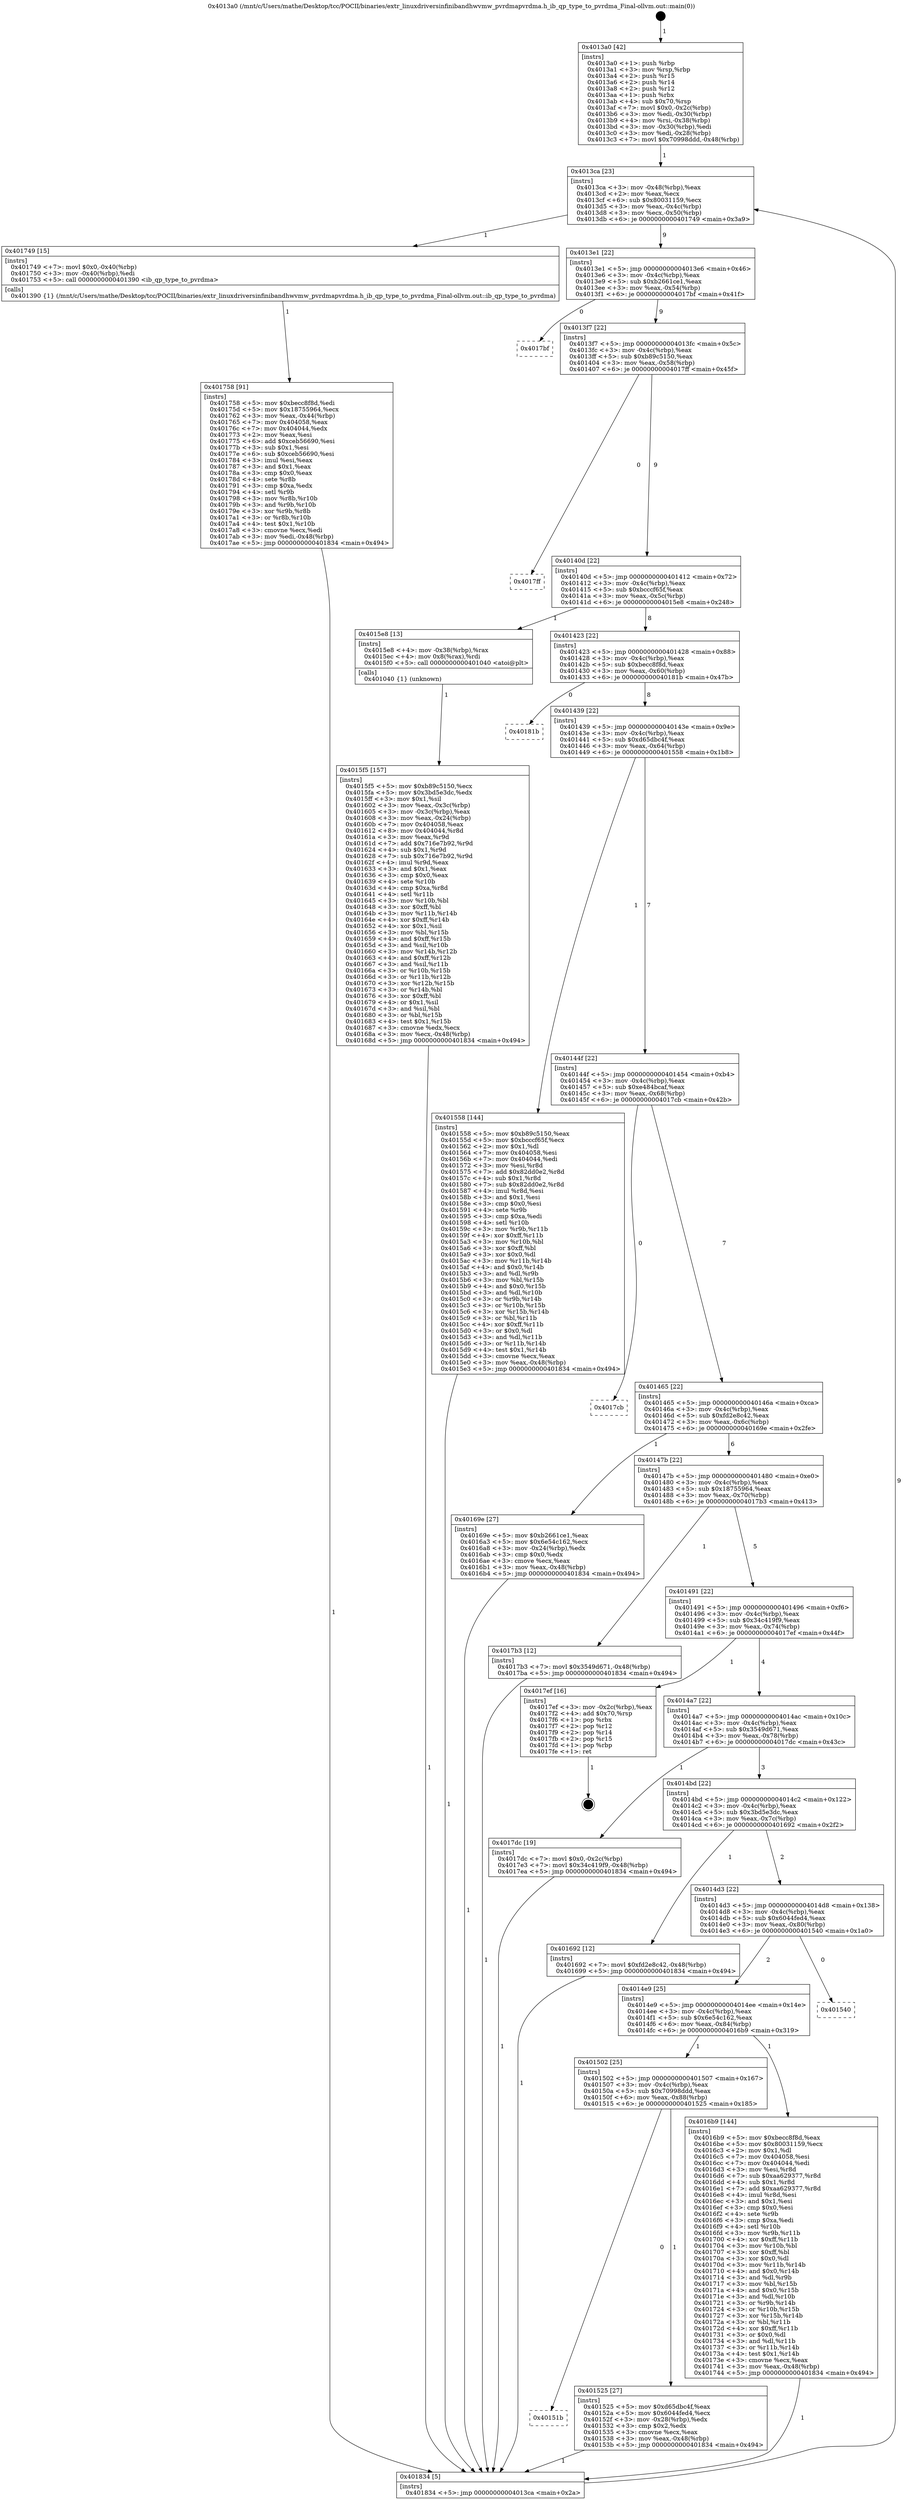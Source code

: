 digraph "0x4013a0" {
  label = "0x4013a0 (/mnt/c/Users/mathe/Desktop/tcc/POCII/binaries/extr_linuxdriversinfinibandhwvmw_pvrdmapvrdma.h_ib_qp_type_to_pvrdma_Final-ollvm.out::main(0))"
  labelloc = "t"
  node[shape=record]

  Entry [label="",width=0.3,height=0.3,shape=circle,fillcolor=black,style=filled]
  "0x4013ca" [label="{
     0x4013ca [23]\l
     | [instrs]\l
     &nbsp;&nbsp;0x4013ca \<+3\>: mov -0x48(%rbp),%eax\l
     &nbsp;&nbsp;0x4013cd \<+2\>: mov %eax,%ecx\l
     &nbsp;&nbsp;0x4013cf \<+6\>: sub $0x80031159,%ecx\l
     &nbsp;&nbsp;0x4013d5 \<+3\>: mov %eax,-0x4c(%rbp)\l
     &nbsp;&nbsp;0x4013d8 \<+3\>: mov %ecx,-0x50(%rbp)\l
     &nbsp;&nbsp;0x4013db \<+6\>: je 0000000000401749 \<main+0x3a9\>\l
  }"]
  "0x401749" [label="{
     0x401749 [15]\l
     | [instrs]\l
     &nbsp;&nbsp;0x401749 \<+7\>: movl $0x0,-0x40(%rbp)\l
     &nbsp;&nbsp;0x401750 \<+3\>: mov -0x40(%rbp),%edi\l
     &nbsp;&nbsp;0x401753 \<+5\>: call 0000000000401390 \<ib_qp_type_to_pvrdma\>\l
     | [calls]\l
     &nbsp;&nbsp;0x401390 \{1\} (/mnt/c/Users/mathe/Desktop/tcc/POCII/binaries/extr_linuxdriversinfinibandhwvmw_pvrdmapvrdma.h_ib_qp_type_to_pvrdma_Final-ollvm.out::ib_qp_type_to_pvrdma)\l
  }"]
  "0x4013e1" [label="{
     0x4013e1 [22]\l
     | [instrs]\l
     &nbsp;&nbsp;0x4013e1 \<+5\>: jmp 00000000004013e6 \<main+0x46\>\l
     &nbsp;&nbsp;0x4013e6 \<+3\>: mov -0x4c(%rbp),%eax\l
     &nbsp;&nbsp;0x4013e9 \<+5\>: sub $0xb2661ce1,%eax\l
     &nbsp;&nbsp;0x4013ee \<+3\>: mov %eax,-0x54(%rbp)\l
     &nbsp;&nbsp;0x4013f1 \<+6\>: je 00000000004017bf \<main+0x41f\>\l
  }"]
  Exit [label="",width=0.3,height=0.3,shape=circle,fillcolor=black,style=filled,peripheries=2]
  "0x4017bf" [label="{
     0x4017bf\l
  }", style=dashed]
  "0x4013f7" [label="{
     0x4013f7 [22]\l
     | [instrs]\l
     &nbsp;&nbsp;0x4013f7 \<+5\>: jmp 00000000004013fc \<main+0x5c\>\l
     &nbsp;&nbsp;0x4013fc \<+3\>: mov -0x4c(%rbp),%eax\l
     &nbsp;&nbsp;0x4013ff \<+5\>: sub $0xb89c5150,%eax\l
     &nbsp;&nbsp;0x401404 \<+3\>: mov %eax,-0x58(%rbp)\l
     &nbsp;&nbsp;0x401407 \<+6\>: je 00000000004017ff \<main+0x45f\>\l
  }"]
  "0x401758" [label="{
     0x401758 [91]\l
     | [instrs]\l
     &nbsp;&nbsp;0x401758 \<+5\>: mov $0xbecc8f8d,%edi\l
     &nbsp;&nbsp;0x40175d \<+5\>: mov $0x18755964,%ecx\l
     &nbsp;&nbsp;0x401762 \<+3\>: mov %eax,-0x44(%rbp)\l
     &nbsp;&nbsp;0x401765 \<+7\>: mov 0x404058,%eax\l
     &nbsp;&nbsp;0x40176c \<+7\>: mov 0x404044,%edx\l
     &nbsp;&nbsp;0x401773 \<+2\>: mov %eax,%esi\l
     &nbsp;&nbsp;0x401775 \<+6\>: add $0xceb56690,%esi\l
     &nbsp;&nbsp;0x40177b \<+3\>: sub $0x1,%esi\l
     &nbsp;&nbsp;0x40177e \<+6\>: sub $0xceb56690,%esi\l
     &nbsp;&nbsp;0x401784 \<+3\>: imul %esi,%eax\l
     &nbsp;&nbsp;0x401787 \<+3\>: and $0x1,%eax\l
     &nbsp;&nbsp;0x40178a \<+3\>: cmp $0x0,%eax\l
     &nbsp;&nbsp;0x40178d \<+4\>: sete %r8b\l
     &nbsp;&nbsp;0x401791 \<+3\>: cmp $0xa,%edx\l
     &nbsp;&nbsp;0x401794 \<+4\>: setl %r9b\l
     &nbsp;&nbsp;0x401798 \<+3\>: mov %r8b,%r10b\l
     &nbsp;&nbsp;0x40179b \<+3\>: and %r9b,%r10b\l
     &nbsp;&nbsp;0x40179e \<+3\>: xor %r9b,%r8b\l
     &nbsp;&nbsp;0x4017a1 \<+3\>: or %r8b,%r10b\l
     &nbsp;&nbsp;0x4017a4 \<+4\>: test $0x1,%r10b\l
     &nbsp;&nbsp;0x4017a8 \<+3\>: cmovne %ecx,%edi\l
     &nbsp;&nbsp;0x4017ab \<+3\>: mov %edi,-0x48(%rbp)\l
     &nbsp;&nbsp;0x4017ae \<+5\>: jmp 0000000000401834 \<main+0x494\>\l
  }"]
  "0x4017ff" [label="{
     0x4017ff\l
  }", style=dashed]
  "0x40140d" [label="{
     0x40140d [22]\l
     | [instrs]\l
     &nbsp;&nbsp;0x40140d \<+5\>: jmp 0000000000401412 \<main+0x72\>\l
     &nbsp;&nbsp;0x401412 \<+3\>: mov -0x4c(%rbp),%eax\l
     &nbsp;&nbsp;0x401415 \<+5\>: sub $0xbcccf65f,%eax\l
     &nbsp;&nbsp;0x40141a \<+3\>: mov %eax,-0x5c(%rbp)\l
     &nbsp;&nbsp;0x40141d \<+6\>: je 00000000004015e8 \<main+0x248\>\l
  }"]
  "0x4015f5" [label="{
     0x4015f5 [157]\l
     | [instrs]\l
     &nbsp;&nbsp;0x4015f5 \<+5\>: mov $0xb89c5150,%ecx\l
     &nbsp;&nbsp;0x4015fa \<+5\>: mov $0x3bd5e3dc,%edx\l
     &nbsp;&nbsp;0x4015ff \<+3\>: mov $0x1,%sil\l
     &nbsp;&nbsp;0x401602 \<+3\>: mov %eax,-0x3c(%rbp)\l
     &nbsp;&nbsp;0x401605 \<+3\>: mov -0x3c(%rbp),%eax\l
     &nbsp;&nbsp;0x401608 \<+3\>: mov %eax,-0x24(%rbp)\l
     &nbsp;&nbsp;0x40160b \<+7\>: mov 0x404058,%eax\l
     &nbsp;&nbsp;0x401612 \<+8\>: mov 0x404044,%r8d\l
     &nbsp;&nbsp;0x40161a \<+3\>: mov %eax,%r9d\l
     &nbsp;&nbsp;0x40161d \<+7\>: add $0x716e7b92,%r9d\l
     &nbsp;&nbsp;0x401624 \<+4\>: sub $0x1,%r9d\l
     &nbsp;&nbsp;0x401628 \<+7\>: sub $0x716e7b92,%r9d\l
     &nbsp;&nbsp;0x40162f \<+4\>: imul %r9d,%eax\l
     &nbsp;&nbsp;0x401633 \<+3\>: and $0x1,%eax\l
     &nbsp;&nbsp;0x401636 \<+3\>: cmp $0x0,%eax\l
     &nbsp;&nbsp;0x401639 \<+4\>: sete %r10b\l
     &nbsp;&nbsp;0x40163d \<+4\>: cmp $0xa,%r8d\l
     &nbsp;&nbsp;0x401641 \<+4\>: setl %r11b\l
     &nbsp;&nbsp;0x401645 \<+3\>: mov %r10b,%bl\l
     &nbsp;&nbsp;0x401648 \<+3\>: xor $0xff,%bl\l
     &nbsp;&nbsp;0x40164b \<+3\>: mov %r11b,%r14b\l
     &nbsp;&nbsp;0x40164e \<+4\>: xor $0xff,%r14b\l
     &nbsp;&nbsp;0x401652 \<+4\>: xor $0x1,%sil\l
     &nbsp;&nbsp;0x401656 \<+3\>: mov %bl,%r15b\l
     &nbsp;&nbsp;0x401659 \<+4\>: and $0xff,%r15b\l
     &nbsp;&nbsp;0x40165d \<+3\>: and %sil,%r10b\l
     &nbsp;&nbsp;0x401660 \<+3\>: mov %r14b,%r12b\l
     &nbsp;&nbsp;0x401663 \<+4\>: and $0xff,%r12b\l
     &nbsp;&nbsp;0x401667 \<+3\>: and %sil,%r11b\l
     &nbsp;&nbsp;0x40166a \<+3\>: or %r10b,%r15b\l
     &nbsp;&nbsp;0x40166d \<+3\>: or %r11b,%r12b\l
     &nbsp;&nbsp;0x401670 \<+3\>: xor %r12b,%r15b\l
     &nbsp;&nbsp;0x401673 \<+3\>: or %r14b,%bl\l
     &nbsp;&nbsp;0x401676 \<+3\>: xor $0xff,%bl\l
     &nbsp;&nbsp;0x401679 \<+4\>: or $0x1,%sil\l
     &nbsp;&nbsp;0x40167d \<+3\>: and %sil,%bl\l
     &nbsp;&nbsp;0x401680 \<+3\>: or %bl,%r15b\l
     &nbsp;&nbsp;0x401683 \<+4\>: test $0x1,%r15b\l
     &nbsp;&nbsp;0x401687 \<+3\>: cmovne %edx,%ecx\l
     &nbsp;&nbsp;0x40168a \<+3\>: mov %ecx,-0x48(%rbp)\l
     &nbsp;&nbsp;0x40168d \<+5\>: jmp 0000000000401834 \<main+0x494\>\l
  }"]
  "0x4015e8" [label="{
     0x4015e8 [13]\l
     | [instrs]\l
     &nbsp;&nbsp;0x4015e8 \<+4\>: mov -0x38(%rbp),%rax\l
     &nbsp;&nbsp;0x4015ec \<+4\>: mov 0x8(%rax),%rdi\l
     &nbsp;&nbsp;0x4015f0 \<+5\>: call 0000000000401040 \<atoi@plt\>\l
     | [calls]\l
     &nbsp;&nbsp;0x401040 \{1\} (unknown)\l
  }"]
  "0x401423" [label="{
     0x401423 [22]\l
     | [instrs]\l
     &nbsp;&nbsp;0x401423 \<+5\>: jmp 0000000000401428 \<main+0x88\>\l
     &nbsp;&nbsp;0x401428 \<+3\>: mov -0x4c(%rbp),%eax\l
     &nbsp;&nbsp;0x40142b \<+5\>: sub $0xbecc8f8d,%eax\l
     &nbsp;&nbsp;0x401430 \<+3\>: mov %eax,-0x60(%rbp)\l
     &nbsp;&nbsp;0x401433 \<+6\>: je 000000000040181b \<main+0x47b\>\l
  }"]
  "0x4013a0" [label="{
     0x4013a0 [42]\l
     | [instrs]\l
     &nbsp;&nbsp;0x4013a0 \<+1\>: push %rbp\l
     &nbsp;&nbsp;0x4013a1 \<+3\>: mov %rsp,%rbp\l
     &nbsp;&nbsp;0x4013a4 \<+2\>: push %r15\l
     &nbsp;&nbsp;0x4013a6 \<+2\>: push %r14\l
     &nbsp;&nbsp;0x4013a8 \<+2\>: push %r12\l
     &nbsp;&nbsp;0x4013aa \<+1\>: push %rbx\l
     &nbsp;&nbsp;0x4013ab \<+4\>: sub $0x70,%rsp\l
     &nbsp;&nbsp;0x4013af \<+7\>: movl $0x0,-0x2c(%rbp)\l
     &nbsp;&nbsp;0x4013b6 \<+3\>: mov %edi,-0x30(%rbp)\l
     &nbsp;&nbsp;0x4013b9 \<+4\>: mov %rsi,-0x38(%rbp)\l
     &nbsp;&nbsp;0x4013bd \<+3\>: mov -0x30(%rbp),%edi\l
     &nbsp;&nbsp;0x4013c0 \<+3\>: mov %edi,-0x28(%rbp)\l
     &nbsp;&nbsp;0x4013c3 \<+7\>: movl $0x70998ddd,-0x48(%rbp)\l
  }"]
  "0x40181b" [label="{
     0x40181b\l
  }", style=dashed]
  "0x401439" [label="{
     0x401439 [22]\l
     | [instrs]\l
     &nbsp;&nbsp;0x401439 \<+5\>: jmp 000000000040143e \<main+0x9e\>\l
     &nbsp;&nbsp;0x40143e \<+3\>: mov -0x4c(%rbp),%eax\l
     &nbsp;&nbsp;0x401441 \<+5\>: sub $0xd65dbc4f,%eax\l
     &nbsp;&nbsp;0x401446 \<+3\>: mov %eax,-0x64(%rbp)\l
     &nbsp;&nbsp;0x401449 \<+6\>: je 0000000000401558 \<main+0x1b8\>\l
  }"]
  "0x401834" [label="{
     0x401834 [5]\l
     | [instrs]\l
     &nbsp;&nbsp;0x401834 \<+5\>: jmp 00000000004013ca \<main+0x2a\>\l
  }"]
  "0x401558" [label="{
     0x401558 [144]\l
     | [instrs]\l
     &nbsp;&nbsp;0x401558 \<+5\>: mov $0xb89c5150,%eax\l
     &nbsp;&nbsp;0x40155d \<+5\>: mov $0xbcccf65f,%ecx\l
     &nbsp;&nbsp;0x401562 \<+2\>: mov $0x1,%dl\l
     &nbsp;&nbsp;0x401564 \<+7\>: mov 0x404058,%esi\l
     &nbsp;&nbsp;0x40156b \<+7\>: mov 0x404044,%edi\l
     &nbsp;&nbsp;0x401572 \<+3\>: mov %esi,%r8d\l
     &nbsp;&nbsp;0x401575 \<+7\>: add $0x82dd0e2,%r8d\l
     &nbsp;&nbsp;0x40157c \<+4\>: sub $0x1,%r8d\l
     &nbsp;&nbsp;0x401580 \<+7\>: sub $0x82dd0e2,%r8d\l
     &nbsp;&nbsp;0x401587 \<+4\>: imul %r8d,%esi\l
     &nbsp;&nbsp;0x40158b \<+3\>: and $0x1,%esi\l
     &nbsp;&nbsp;0x40158e \<+3\>: cmp $0x0,%esi\l
     &nbsp;&nbsp;0x401591 \<+4\>: sete %r9b\l
     &nbsp;&nbsp;0x401595 \<+3\>: cmp $0xa,%edi\l
     &nbsp;&nbsp;0x401598 \<+4\>: setl %r10b\l
     &nbsp;&nbsp;0x40159c \<+3\>: mov %r9b,%r11b\l
     &nbsp;&nbsp;0x40159f \<+4\>: xor $0xff,%r11b\l
     &nbsp;&nbsp;0x4015a3 \<+3\>: mov %r10b,%bl\l
     &nbsp;&nbsp;0x4015a6 \<+3\>: xor $0xff,%bl\l
     &nbsp;&nbsp;0x4015a9 \<+3\>: xor $0x0,%dl\l
     &nbsp;&nbsp;0x4015ac \<+3\>: mov %r11b,%r14b\l
     &nbsp;&nbsp;0x4015af \<+4\>: and $0x0,%r14b\l
     &nbsp;&nbsp;0x4015b3 \<+3\>: and %dl,%r9b\l
     &nbsp;&nbsp;0x4015b6 \<+3\>: mov %bl,%r15b\l
     &nbsp;&nbsp;0x4015b9 \<+4\>: and $0x0,%r15b\l
     &nbsp;&nbsp;0x4015bd \<+3\>: and %dl,%r10b\l
     &nbsp;&nbsp;0x4015c0 \<+3\>: or %r9b,%r14b\l
     &nbsp;&nbsp;0x4015c3 \<+3\>: or %r10b,%r15b\l
     &nbsp;&nbsp;0x4015c6 \<+3\>: xor %r15b,%r14b\l
     &nbsp;&nbsp;0x4015c9 \<+3\>: or %bl,%r11b\l
     &nbsp;&nbsp;0x4015cc \<+4\>: xor $0xff,%r11b\l
     &nbsp;&nbsp;0x4015d0 \<+3\>: or $0x0,%dl\l
     &nbsp;&nbsp;0x4015d3 \<+3\>: and %dl,%r11b\l
     &nbsp;&nbsp;0x4015d6 \<+3\>: or %r11b,%r14b\l
     &nbsp;&nbsp;0x4015d9 \<+4\>: test $0x1,%r14b\l
     &nbsp;&nbsp;0x4015dd \<+3\>: cmovne %ecx,%eax\l
     &nbsp;&nbsp;0x4015e0 \<+3\>: mov %eax,-0x48(%rbp)\l
     &nbsp;&nbsp;0x4015e3 \<+5\>: jmp 0000000000401834 \<main+0x494\>\l
  }"]
  "0x40144f" [label="{
     0x40144f [22]\l
     | [instrs]\l
     &nbsp;&nbsp;0x40144f \<+5\>: jmp 0000000000401454 \<main+0xb4\>\l
     &nbsp;&nbsp;0x401454 \<+3\>: mov -0x4c(%rbp),%eax\l
     &nbsp;&nbsp;0x401457 \<+5\>: sub $0xe484bcaf,%eax\l
     &nbsp;&nbsp;0x40145c \<+3\>: mov %eax,-0x68(%rbp)\l
     &nbsp;&nbsp;0x40145f \<+6\>: je 00000000004017cb \<main+0x42b\>\l
  }"]
  "0x40151b" [label="{
     0x40151b\l
  }", style=dashed]
  "0x4017cb" [label="{
     0x4017cb\l
  }", style=dashed]
  "0x401465" [label="{
     0x401465 [22]\l
     | [instrs]\l
     &nbsp;&nbsp;0x401465 \<+5\>: jmp 000000000040146a \<main+0xca\>\l
     &nbsp;&nbsp;0x40146a \<+3\>: mov -0x4c(%rbp),%eax\l
     &nbsp;&nbsp;0x40146d \<+5\>: sub $0xfd2e8c42,%eax\l
     &nbsp;&nbsp;0x401472 \<+3\>: mov %eax,-0x6c(%rbp)\l
     &nbsp;&nbsp;0x401475 \<+6\>: je 000000000040169e \<main+0x2fe\>\l
  }"]
  "0x401525" [label="{
     0x401525 [27]\l
     | [instrs]\l
     &nbsp;&nbsp;0x401525 \<+5\>: mov $0xd65dbc4f,%eax\l
     &nbsp;&nbsp;0x40152a \<+5\>: mov $0x6044fed4,%ecx\l
     &nbsp;&nbsp;0x40152f \<+3\>: mov -0x28(%rbp),%edx\l
     &nbsp;&nbsp;0x401532 \<+3\>: cmp $0x2,%edx\l
     &nbsp;&nbsp;0x401535 \<+3\>: cmovne %ecx,%eax\l
     &nbsp;&nbsp;0x401538 \<+3\>: mov %eax,-0x48(%rbp)\l
     &nbsp;&nbsp;0x40153b \<+5\>: jmp 0000000000401834 \<main+0x494\>\l
  }"]
  "0x40169e" [label="{
     0x40169e [27]\l
     | [instrs]\l
     &nbsp;&nbsp;0x40169e \<+5\>: mov $0xb2661ce1,%eax\l
     &nbsp;&nbsp;0x4016a3 \<+5\>: mov $0x6e54c162,%ecx\l
     &nbsp;&nbsp;0x4016a8 \<+3\>: mov -0x24(%rbp),%edx\l
     &nbsp;&nbsp;0x4016ab \<+3\>: cmp $0x0,%edx\l
     &nbsp;&nbsp;0x4016ae \<+3\>: cmove %ecx,%eax\l
     &nbsp;&nbsp;0x4016b1 \<+3\>: mov %eax,-0x48(%rbp)\l
     &nbsp;&nbsp;0x4016b4 \<+5\>: jmp 0000000000401834 \<main+0x494\>\l
  }"]
  "0x40147b" [label="{
     0x40147b [22]\l
     | [instrs]\l
     &nbsp;&nbsp;0x40147b \<+5\>: jmp 0000000000401480 \<main+0xe0\>\l
     &nbsp;&nbsp;0x401480 \<+3\>: mov -0x4c(%rbp),%eax\l
     &nbsp;&nbsp;0x401483 \<+5\>: sub $0x18755964,%eax\l
     &nbsp;&nbsp;0x401488 \<+3\>: mov %eax,-0x70(%rbp)\l
     &nbsp;&nbsp;0x40148b \<+6\>: je 00000000004017b3 \<main+0x413\>\l
  }"]
  "0x401502" [label="{
     0x401502 [25]\l
     | [instrs]\l
     &nbsp;&nbsp;0x401502 \<+5\>: jmp 0000000000401507 \<main+0x167\>\l
     &nbsp;&nbsp;0x401507 \<+3\>: mov -0x4c(%rbp),%eax\l
     &nbsp;&nbsp;0x40150a \<+5\>: sub $0x70998ddd,%eax\l
     &nbsp;&nbsp;0x40150f \<+6\>: mov %eax,-0x88(%rbp)\l
     &nbsp;&nbsp;0x401515 \<+6\>: je 0000000000401525 \<main+0x185\>\l
  }"]
  "0x4017b3" [label="{
     0x4017b3 [12]\l
     | [instrs]\l
     &nbsp;&nbsp;0x4017b3 \<+7\>: movl $0x3549d671,-0x48(%rbp)\l
     &nbsp;&nbsp;0x4017ba \<+5\>: jmp 0000000000401834 \<main+0x494\>\l
  }"]
  "0x401491" [label="{
     0x401491 [22]\l
     | [instrs]\l
     &nbsp;&nbsp;0x401491 \<+5\>: jmp 0000000000401496 \<main+0xf6\>\l
     &nbsp;&nbsp;0x401496 \<+3\>: mov -0x4c(%rbp),%eax\l
     &nbsp;&nbsp;0x401499 \<+5\>: sub $0x34c419f9,%eax\l
     &nbsp;&nbsp;0x40149e \<+3\>: mov %eax,-0x74(%rbp)\l
     &nbsp;&nbsp;0x4014a1 \<+6\>: je 00000000004017ef \<main+0x44f\>\l
  }"]
  "0x4016b9" [label="{
     0x4016b9 [144]\l
     | [instrs]\l
     &nbsp;&nbsp;0x4016b9 \<+5\>: mov $0xbecc8f8d,%eax\l
     &nbsp;&nbsp;0x4016be \<+5\>: mov $0x80031159,%ecx\l
     &nbsp;&nbsp;0x4016c3 \<+2\>: mov $0x1,%dl\l
     &nbsp;&nbsp;0x4016c5 \<+7\>: mov 0x404058,%esi\l
     &nbsp;&nbsp;0x4016cc \<+7\>: mov 0x404044,%edi\l
     &nbsp;&nbsp;0x4016d3 \<+3\>: mov %esi,%r8d\l
     &nbsp;&nbsp;0x4016d6 \<+7\>: sub $0xaa629377,%r8d\l
     &nbsp;&nbsp;0x4016dd \<+4\>: sub $0x1,%r8d\l
     &nbsp;&nbsp;0x4016e1 \<+7\>: add $0xaa629377,%r8d\l
     &nbsp;&nbsp;0x4016e8 \<+4\>: imul %r8d,%esi\l
     &nbsp;&nbsp;0x4016ec \<+3\>: and $0x1,%esi\l
     &nbsp;&nbsp;0x4016ef \<+3\>: cmp $0x0,%esi\l
     &nbsp;&nbsp;0x4016f2 \<+4\>: sete %r9b\l
     &nbsp;&nbsp;0x4016f6 \<+3\>: cmp $0xa,%edi\l
     &nbsp;&nbsp;0x4016f9 \<+4\>: setl %r10b\l
     &nbsp;&nbsp;0x4016fd \<+3\>: mov %r9b,%r11b\l
     &nbsp;&nbsp;0x401700 \<+4\>: xor $0xff,%r11b\l
     &nbsp;&nbsp;0x401704 \<+3\>: mov %r10b,%bl\l
     &nbsp;&nbsp;0x401707 \<+3\>: xor $0xff,%bl\l
     &nbsp;&nbsp;0x40170a \<+3\>: xor $0x0,%dl\l
     &nbsp;&nbsp;0x40170d \<+3\>: mov %r11b,%r14b\l
     &nbsp;&nbsp;0x401710 \<+4\>: and $0x0,%r14b\l
     &nbsp;&nbsp;0x401714 \<+3\>: and %dl,%r9b\l
     &nbsp;&nbsp;0x401717 \<+3\>: mov %bl,%r15b\l
     &nbsp;&nbsp;0x40171a \<+4\>: and $0x0,%r15b\l
     &nbsp;&nbsp;0x40171e \<+3\>: and %dl,%r10b\l
     &nbsp;&nbsp;0x401721 \<+3\>: or %r9b,%r14b\l
     &nbsp;&nbsp;0x401724 \<+3\>: or %r10b,%r15b\l
     &nbsp;&nbsp;0x401727 \<+3\>: xor %r15b,%r14b\l
     &nbsp;&nbsp;0x40172a \<+3\>: or %bl,%r11b\l
     &nbsp;&nbsp;0x40172d \<+4\>: xor $0xff,%r11b\l
     &nbsp;&nbsp;0x401731 \<+3\>: or $0x0,%dl\l
     &nbsp;&nbsp;0x401734 \<+3\>: and %dl,%r11b\l
     &nbsp;&nbsp;0x401737 \<+3\>: or %r11b,%r14b\l
     &nbsp;&nbsp;0x40173a \<+4\>: test $0x1,%r14b\l
     &nbsp;&nbsp;0x40173e \<+3\>: cmovne %ecx,%eax\l
     &nbsp;&nbsp;0x401741 \<+3\>: mov %eax,-0x48(%rbp)\l
     &nbsp;&nbsp;0x401744 \<+5\>: jmp 0000000000401834 \<main+0x494\>\l
  }"]
  "0x4017ef" [label="{
     0x4017ef [16]\l
     | [instrs]\l
     &nbsp;&nbsp;0x4017ef \<+3\>: mov -0x2c(%rbp),%eax\l
     &nbsp;&nbsp;0x4017f2 \<+4\>: add $0x70,%rsp\l
     &nbsp;&nbsp;0x4017f6 \<+1\>: pop %rbx\l
     &nbsp;&nbsp;0x4017f7 \<+2\>: pop %r12\l
     &nbsp;&nbsp;0x4017f9 \<+2\>: pop %r14\l
     &nbsp;&nbsp;0x4017fb \<+2\>: pop %r15\l
     &nbsp;&nbsp;0x4017fd \<+1\>: pop %rbp\l
     &nbsp;&nbsp;0x4017fe \<+1\>: ret\l
  }"]
  "0x4014a7" [label="{
     0x4014a7 [22]\l
     | [instrs]\l
     &nbsp;&nbsp;0x4014a7 \<+5\>: jmp 00000000004014ac \<main+0x10c\>\l
     &nbsp;&nbsp;0x4014ac \<+3\>: mov -0x4c(%rbp),%eax\l
     &nbsp;&nbsp;0x4014af \<+5\>: sub $0x3549d671,%eax\l
     &nbsp;&nbsp;0x4014b4 \<+3\>: mov %eax,-0x78(%rbp)\l
     &nbsp;&nbsp;0x4014b7 \<+6\>: je 00000000004017dc \<main+0x43c\>\l
  }"]
  "0x4014e9" [label="{
     0x4014e9 [25]\l
     | [instrs]\l
     &nbsp;&nbsp;0x4014e9 \<+5\>: jmp 00000000004014ee \<main+0x14e\>\l
     &nbsp;&nbsp;0x4014ee \<+3\>: mov -0x4c(%rbp),%eax\l
     &nbsp;&nbsp;0x4014f1 \<+5\>: sub $0x6e54c162,%eax\l
     &nbsp;&nbsp;0x4014f6 \<+6\>: mov %eax,-0x84(%rbp)\l
     &nbsp;&nbsp;0x4014fc \<+6\>: je 00000000004016b9 \<main+0x319\>\l
  }"]
  "0x4017dc" [label="{
     0x4017dc [19]\l
     | [instrs]\l
     &nbsp;&nbsp;0x4017dc \<+7\>: movl $0x0,-0x2c(%rbp)\l
     &nbsp;&nbsp;0x4017e3 \<+7\>: movl $0x34c419f9,-0x48(%rbp)\l
     &nbsp;&nbsp;0x4017ea \<+5\>: jmp 0000000000401834 \<main+0x494\>\l
  }"]
  "0x4014bd" [label="{
     0x4014bd [22]\l
     | [instrs]\l
     &nbsp;&nbsp;0x4014bd \<+5\>: jmp 00000000004014c2 \<main+0x122\>\l
     &nbsp;&nbsp;0x4014c2 \<+3\>: mov -0x4c(%rbp),%eax\l
     &nbsp;&nbsp;0x4014c5 \<+5\>: sub $0x3bd5e3dc,%eax\l
     &nbsp;&nbsp;0x4014ca \<+3\>: mov %eax,-0x7c(%rbp)\l
     &nbsp;&nbsp;0x4014cd \<+6\>: je 0000000000401692 \<main+0x2f2\>\l
  }"]
  "0x401540" [label="{
     0x401540\l
  }", style=dashed]
  "0x401692" [label="{
     0x401692 [12]\l
     | [instrs]\l
     &nbsp;&nbsp;0x401692 \<+7\>: movl $0xfd2e8c42,-0x48(%rbp)\l
     &nbsp;&nbsp;0x401699 \<+5\>: jmp 0000000000401834 \<main+0x494\>\l
  }"]
  "0x4014d3" [label="{
     0x4014d3 [22]\l
     | [instrs]\l
     &nbsp;&nbsp;0x4014d3 \<+5\>: jmp 00000000004014d8 \<main+0x138\>\l
     &nbsp;&nbsp;0x4014d8 \<+3\>: mov -0x4c(%rbp),%eax\l
     &nbsp;&nbsp;0x4014db \<+5\>: sub $0x6044fed4,%eax\l
     &nbsp;&nbsp;0x4014e0 \<+3\>: mov %eax,-0x80(%rbp)\l
     &nbsp;&nbsp;0x4014e3 \<+6\>: je 0000000000401540 \<main+0x1a0\>\l
  }"]
  Entry -> "0x4013a0" [label=" 1"]
  "0x4013ca" -> "0x401749" [label=" 1"]
  "0x4013ca" -> "0x4013e1" [label=" 9"]
  "0x4017ef" -> Exit [label=" 1"]
  "0x4013e1" -> "0x4017bf" [label=" 0"]
  "0x4013e1" -> "0x4013f7" [label=" 9"]
  "0x4017dc" -> "0x401834" [label=" 1"]
  "0x4013f7" -> "0x4017ff" [label=" 0"]
  "0x4013f7" -> "0x40140d" [label=" 9"]
  "0x4017b3" -> "0x401834" [label=" 1"]
  "0x40140d" -> "0x4015e8" [label=" 1"]
  "0x40140d" -> "0x401423" [label=" 8"]
  "0x401758" -> "0x401834" [label=" 1"]
  "0x401423" -> "0x40181b" [label=" 0"]
  "0x401423" -> "0x401439" [label=" 8"]
  "0x401749" -> "0x401758" [label=" 1"]
  "0x401439" -> "0x401558" [label=" 1"]
  "0x401439" -> "0x40144f" [label=" 7"]
  "0x4016b9" -> "0x401834" [label=" 1"]
  "0x40144f" -> "0x4017cb" [label=" 0"]
  "0x40144f" -> "0x401465" [label=" 7"]
  "0x40169e" -> "0x401834" [label=" 1"]
  "0x401465" -> "0x40169e" [label=" 1"]
  "0x401465" -> "0x40147b" [label=" 6"]
  "0x401692" -> "0x401834" [label=" 1"]
  "0x40147b" -> "0x4017b3" [label=" 1"]
  "0x40147b" -> "0x401491" [label=" 5"]
  "0x4015e8" -> "0x4015f5" [label=" 1"]
  "0x401491" -> "0x4017ef" [label=" 1"]
  "0x401491" -> "0x4014a7" [label=" 4"]
  "0x401558" -> "0x401834" [label=" 1"]
  "0x4014a7" -> "0x4017dc" [label=" 1"]
  "0x4014a7" -> "0x4014bd" [label=" 3"]
  "0x4013a0" -> "0x4013ca" [label=" 1"]
  "0x4014bd" -> "0x401692" [label=" 1"]
  "0x4014bd" -> "0x4014d3" [label=" 2"]
  "0x401525" -> "0x401834" [label=" 1"]
  "0x4014d3" -> "0x401540" [label=" 0"]
  "0x4014d3" -> "0x4014e9" [label=" 2"]
  "0x401834" -> "0x4013ca" [label=" 9"]
  "0x4014e9" -> "0x4016b9" [label=" 1"]
  "0x4014e9" -> "0x401502" [label=" 1"]
  "0x4015f5" -> "0x401834" [label=" 1"]
  "0x401502" -> "0x401525" [label=" 1"]
  "0x401502" -> "0x40151b" [label=" 0"]
}
